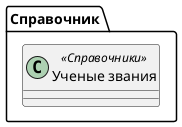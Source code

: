 ﻿@startuml УченыеЗвания
'!include templates.wsd
'..\include templates.wsd
class Справочник.УченыеЗвания as "Ученые звания" <<Справочники>>
{
}
@enduml
